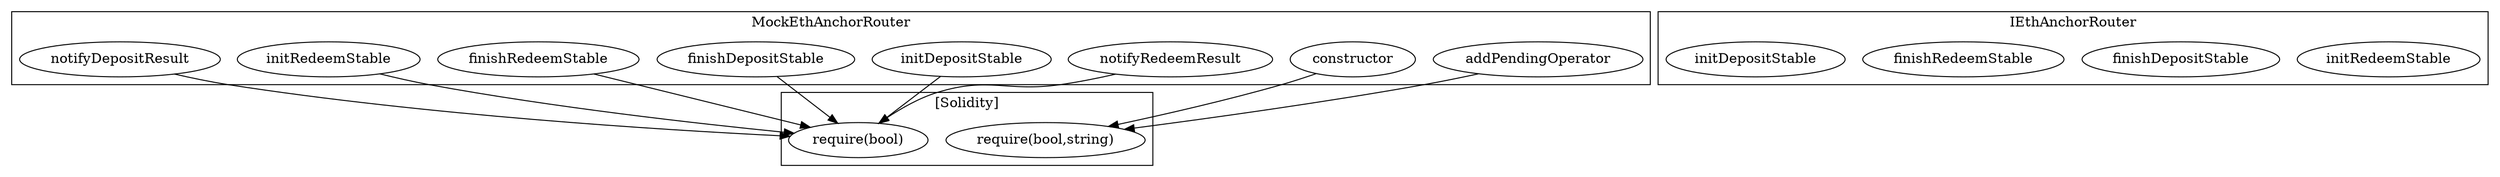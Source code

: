 strict digraph {
subgraph cluster_4753_MockEthAnchorRouter {
label = "MockEthAnchorRouter"
"4753_notifyRedeemResult" [label="notifyRedeemResult"]
"4753_addPendingOperator" [label="addPendingOperator"]
"4753_constructor" [label="constructor"]
"4753_initDepositStable" [label="initDepositStable"]
"4753_finishDepositStable" [label="finishDepositStable"]
"4753_finishRedeemStable" [label="finishRedeemStable"]
"4753_initRedeemStable" [label="initRedeemStable"]
"4753_notifyDepositResult" [label="notifyDepositResult"]
}subgraph cluster_5947_IEthAnchorRouter {
label = "IEthAnchorRouter"
"5947_initRedeemStable" [label="initRedeemStable"]
"5947_finishDepositStable" [label="finishDepositStable"]
"5947_finishRedeemStable" [label="finishRedeemStable"]
"5947_initDepositStable" [label="initDepositStable"]
}subgraph cluster_solidity {
label = "[Solidity]"
"require(bool)" 
"require(bool,string)" 
"4753_finishDepositStable" -> "require(bool)"
"4753_finishRedeemStable" -> "require(bool)"
"4753_notifyDepositResult" -> "require(bool)"
"4753_constructor" -> "require(bool,string)"
"4753_addPendingOperator" -> "require(bool,string)"
"4753_initDepositStable" -> "require(bool)"
"4753_initRedeemStable" -> "require(bool)"
"4753_notifyRedeemResult" -> "require(bool)"
}
}